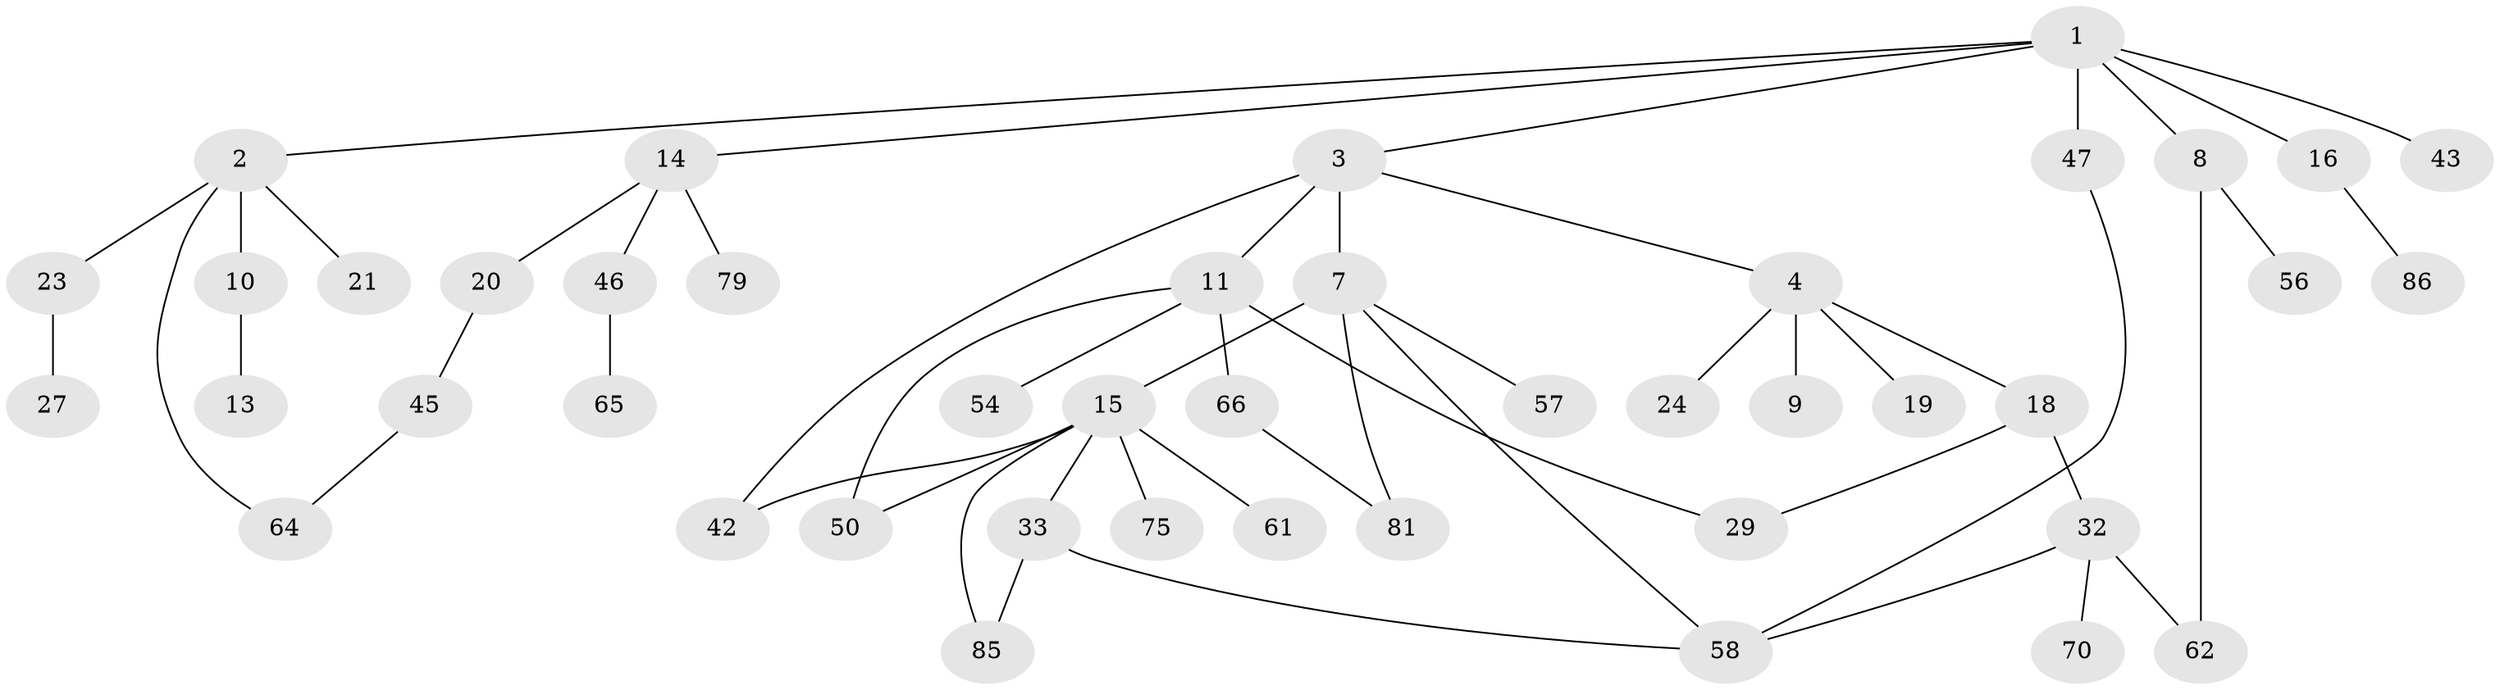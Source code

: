 // original degree distribution, {5: 0.07865168539325842, 4: 0.06741573033707865, 3: 0.1797752808988764, 2: 0.3146067415730337, 1: 0.34831460674157305, 6: 0.011235955056179775}
// Generated by graph-tools (version 1.1) at 2025/13/03/09/25 04:13:24]
// undirected, 44 vertices, 53 edges
graph export_dot {
graph [start="1"]
  node [color=gray90,style=filled];
  1 [super="+6"];
  2;
  3;
  4 [super="+5"];
  7 [super="+38"];
  8 [super="+40"];
  9;
  10 [super="+49"];
  11 [super="+25+12+51+84+59"];
  13;
  14 [super="+69+17+68"];
  15 [super="+44+39+30+31"];
  16 [super="+71+53"];
  18 [super="+26+22"];
  19;
  20 [super="+28+37+89"];
  21 [super="+63"];
  23;
  24 [super="+48"];
  27 [super="+76"];
  29 [super="+36+73"];
  32 [super="+41"];
  33 [super="+82"];
  42;
  43;
  45;
  46;
  47 [super="+74"];
  50;
  54;
  56;
  57;
  58 [super="+77+88"];
  61;
  62 [super="+83"];
  64 [super="+80"];
  65;
  66;
  70;
  75 [super="+78"];
  79 [super="+87"];
  81;
  85;
  86;
  1 -- 2;
  1 -- 3;
  1 -- 14;
  1 -- 16;
  1 -- 8;
  1 -- 43;
  1 -- 47;
  2 -- 10;
  2 -- 21;
  2 -- 23;
  2 -- 64;
  3 -- 4;
  3 -- 7;
  3 -- 11;
  3 -- 42;
  4 -- 9;
  4 -- 19;
  4 -- 24;
  4 -- 18;
  7 -- 15 [weight=2];
  7 -- 57;
  7 -- 81;
  7 -- 58;
  8 -- 56;
  8 -- 62;
  10 -- 13;
  11 -- 29;
  11 -- 66;
  11 -- 54;
  11 -- 50;
  14 -- 20;
  14 -- 79;
  14 -- 46;
  15 -- 61;
  15 -- 75;
  15 -- 85;
  15 -- 33;
  15 -- 50;
  15 -- 42;
  16 -- 86;
  18 -- 32 [weight=2];
  18 -- 29;
  20 -- 45;
  23 -- 27;
  32 -- 70;
  32 -- 58;
  32 -- 62;
  33 -- 58;
  33 -- 85;
  45 -- 64;
  46 -- 65;
  47 -- 58;
  66 -- 81;
}

